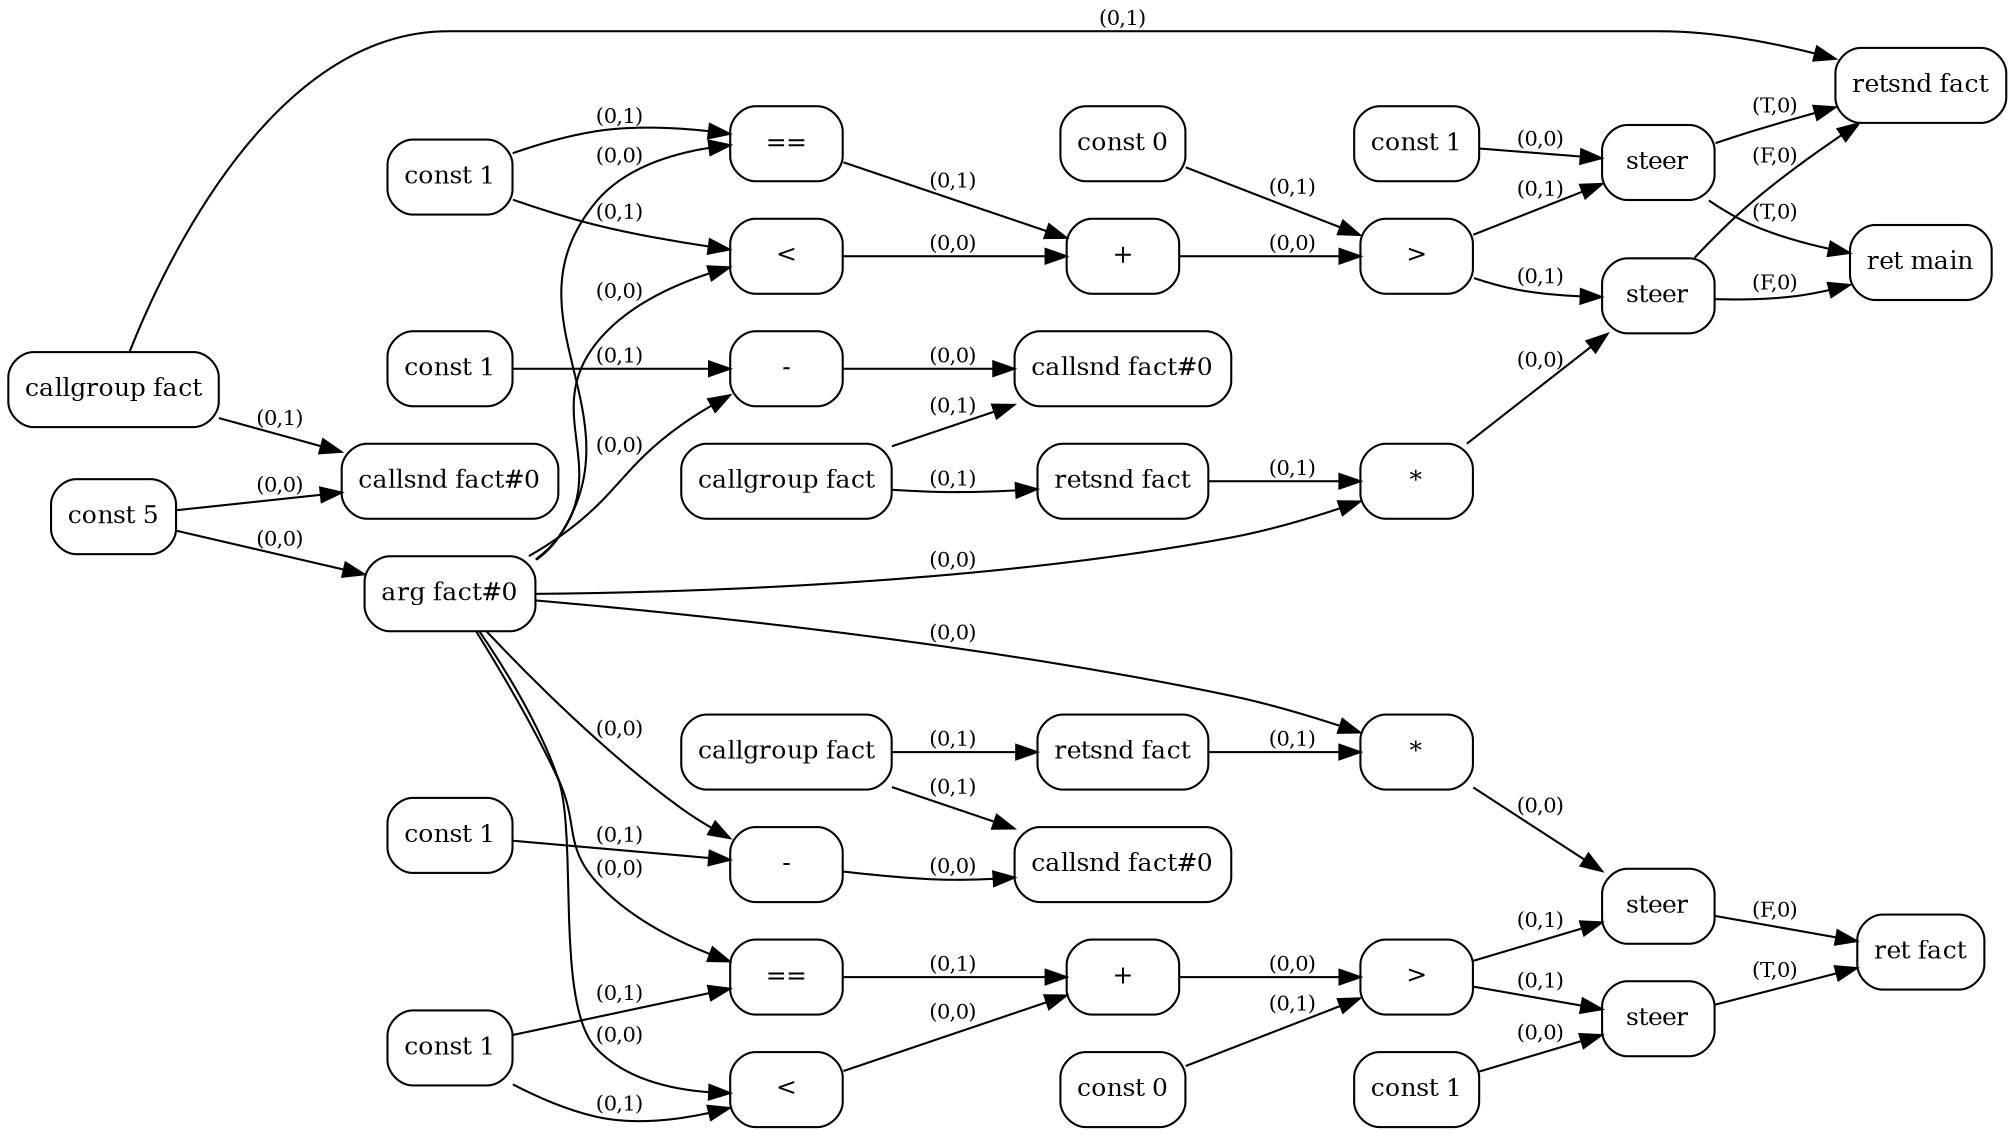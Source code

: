 digraph G {
  rankdir=LR;
  node [shape=box, style=rounded, fontsize=12];
  n0 [label="const 5"];
  n1 [label="callgroup fact"];
  n2 [label="callsnd fact#0"];
  n3 [label="retsnd fact"];
  n4 [label="arg fact#0"];
  n5 [label="const 1"];
  n6 [label="<"];
  n7 [label="=="];
  n8 [label="+"];
  n9 [label="const 0"];
  n10 [label=">"];
  n11 [label="const 1"];
  n12 [label="const 1"];
  n13 [label="-"];
  n14 [label="callgroup fact"];
  n15 [label="callsnd fact#0"];
  n16 [label="retsnd fact"];
  n17 [label="*"];
  n18 [label="steer"];
  n19 [label="steer"];
  n20 [label="ret main"];
  n21 [label="const 1"];
  n22 [label="<"];
  n23 [label="=="];
  n24 [label="+"];
  n25 [label="const 0"];
  n26 [label=">"];
  n27 [label="const 1"];
  n28 [label="const 1"];
  n29 [label="-"];
  n30 [label="callgroup fact"];
  n31 [label="callsnd fact#0"];
  n32 [label="retsnd fact"];
  n33 [label="*"];
  n34 [label="steer"];
  n35 [label="steer"];
  n36 [label="ret fact"];
  n0 -> n2 [label="(0,0)", fontsize=10];
  n1 -> n2 [label="(0,1)", fontsize=10];
  n18 -> n3 [label="(T,0)", fontsize=10];
  n19 -> n3 [label="(F,0)", fontsize=10];
  n1 -> n3 [label="(0,1)", fontsize=10];
  n0 -> n4 [label="(0,0)", fontsize=10];
  n4 -> n6 [label="(0,0)", fontsize=10];
  n5 -> n6 [label="(0,1)", fontsize=10];
  n4 -> n7 [label="(0,0)", fontsize=10];
  n5 -> n7 [label="(0,1)", fontsize=10];
  n6 -> n8 [label="(0,0)", fontsize=10];
  n7 -> n8 [label="(0,1)", fontsize=10];
  n8 -> n10 [label="(0,0)", fontsize=10];
  n9 -> n10 [label="(0,1)", fontsize=10];
  n4 -> n13 [label="(0,0)", fontsize=10];
  n12 -> n13 [label="(0,1)", fontsize=10];
  n13 -> n15 [label="(0,0)", fontsize=10];
  n14 -> n15 [label="(0,1)", fontsize=10];
  n14 -> n16 [label="(0,1)", fontsize=10];
  n4 -> n17 [label="(0,0)", fontsize=10];
  n16 -> n17 [label="(0,1)", fontsize=10];
  n11 -> n18 [label="(0,0)", fontsize=10];
  n10 -> n18 [label="(0,1)", fontsize=10];
  n17 -> n19 [label="(0,0)", fontsize=10];
  n10 -> n19 [label="(0,1)", fontsize=10];
  n18 -> n20 [label="(T,0)", fontsize=10];
  n19 -> n20 [label="(F,0)", fontsize=10];
  n4 -> n22 [label="(0,0)", fontsize=10];
  n21 -> n22 [label="(0,1)", fontsize=10];
  n4 -> n23 [label="(0,0)", fontsize=10];
  n21 -> n23 [label="(0,1)", fontsize=10];
  n22 -> n24 [label="(0,0)", fontsize=10];
  n23 -> n24 [label="(0,1)", fontsize=10];
  n24 -> n26 [label="(0,0)", fontsize=10];
  n25 -> n26 [label="(0,1)", fontsize=10];
  n4 -> n29 [label="(0,0)", fontsize=10];
  n28 -> n29 [label="(0,1)", fontsize=10];
  n29 -> n31 [label="(0,0)", fontsize=10];
  n30 -> n31 [label="(0,1)", fontsize=10];
  n30 -> n32 [label="(0,1)", fontsize=10];
  n4 -> n33 [label="(0,0)", fontsize=10];
  n32 -> n33 [label="(0,1)", fontsize=10];
  n27 -> n34 [label="(0,0)", fontsize=10];
  n26 -> n34 [label="(0,1)", fontsize=10];
  n33 -> n35 [label="(0,0)", fontsize=10];
  n26 -> n35 [label="(0,1)", fontsize=10];
  n34 -> n36 [label="(T,0)", fontsize=10];
  n35 -> n36 [label="(F,0)", fontsize=10];
}
